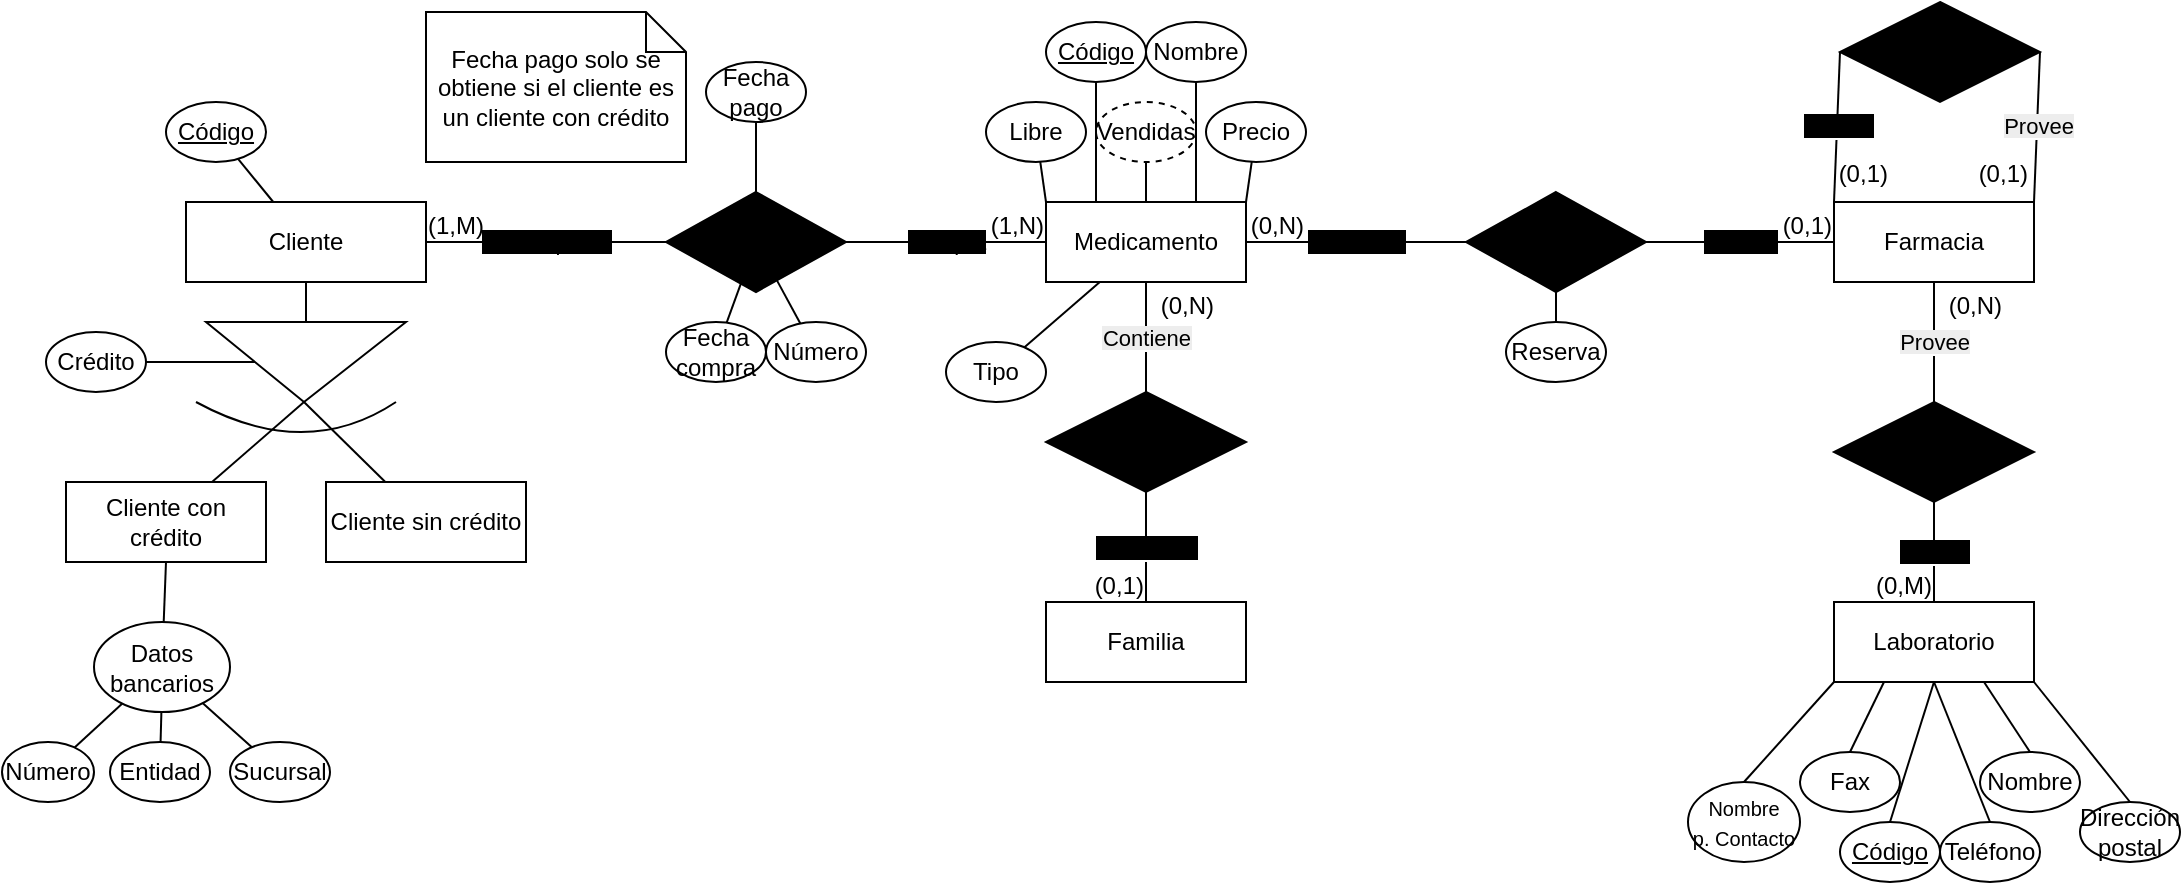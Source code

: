 <mxfile version="28.2.5">
  <diagram name="Página-1" id="wBawkuGuO-FxkIq6h5D8">
    <mxGraphModel grid="1" page="1" gridSize="10" guides="1" tooltips="1" connect="1" arrows="0" fold="1" pageScale="1" pageWidth="827" pageHeight="1169" background="light-dark(#FFFFFF,#8A8A8A)" math="0" shadow="0">
      <root>
        <mxCell id="0" />
        <mxCell id="1" parent="0" />
        <mxCell id="HZw_BrIwqZaab9IpRSEP-1" value="Medicamento" style="whiteSpace=wrap;html=1;align=center;rounded=0;" vertex="1" parent="1">
          <mxGeometry x="70" y="100" width="100" height="40" as="geometry" />
        </mxCell>
        <mxCell id="HZw_BrIwqZaab9IpRSEP-2" value="Farmacia" style="whiteSpace=wrap;html=1;align=center;rounded=0;" vertex="1" parent="1">
          <mxGeometry x="464" y="100" width="100" height="40" as="geometry" />
        </mxCell>
        <mxCell id="HZw_BrIwqZaab9IpRSEP-3" value="Nombre" style="ellipse;whiteSpace=wrap;html=1;align=center;rounded=0;" vertex="1" parent="1">
          <mxGeometry x="120" y="10" width="50" height="30" as="geometry" />
        </mxCell>
        <mxCell id="HZw_BrIwqZaab9IpRSEP-4" value="Código" style="ellipse;whiteSpace=wrap;html=1;align=center;fontStyle=4;rounded=0;" vertex="1" parent="1">
          <mxGeometry x="70" y="10" width="50" height="30" as="geometry" />
        </mxCell>
        <mxCell id="HZw_BrIwqZaab9IpRSEP-5" value="Almacena" style="shape=rhombus;perimeter=rhombusPerimeter;whiteSpace=wrap;html=1;align=center;fillColor=light-dark(#000000, #e3c800);rounded=0;" vertex="1" parent="1">
          <mxGeometry x="280" y="95" width="90" height="50" as="geometry" />
        </mxCell>
        <mxCell id="HZw_BrIwqZaab9IpRSEP-6" value="Reserva" style="ellipse;whiteSpace=wrap;html=1;align=center;rounded=0;" vertex="1" parent="1">
          <mxGeometry x="300" y="160" width="50" height="30" as="geometry" />
        </mxCell>
        <mxCell id="HZw_BrIwqZaab9IpRSEP-7" value="Vendidas" style="ellipse;whiteSpace=wrap;html=1;align=center;dashed=1;rounded=0;" vertex="1" parent="1">
          <mxGeometry x="95" y="50" width="50" height="30" as="geometry" />
        </mxCell>
        <mxCell id="HZw_BrIwqZaab9IpRSEP-8" value="Precio" style="ellipse;whiteSpace=wrap;html=1;align=center;rounded=0;" vertex="1" parent="1">
          <mxGeometry x="150" y="50" width="50" height="30" as="geometry" />
        </mxCell>
        <mxCell id="HZw_BrIwqZaab9IpRSEP-9" value="Libre" style="ellipse;whiteSpace=wrap;html=1;align=center;rounded=0;" vertex="1" parent="1">
          <mxGeometry x="40" y="50" width="50" height="30" as="geometry" />
        </mxCell>
        <mxCell id="HZw_BrIwqZaab9IpRSEP-10" value="Tipo" style="ellipse;whiteSpace=wrap;html=1;align=center;rounded=0;" vertex="1" parent="1">
          <mxGeometry x="20" y="170" width="50" height="30" as="geometry" />
        </mxCell>
        <mxCell id="HZw_BrIwqZaab9IpRSEP-11" value="Laboratorio" style="whiteSpace=wrap;html=1;align=center;rounded=0;" vertex="1" parent="1">
          <mxGeometry x="464" y="300" width="100" height="40" as="geometry" />
        </mxCell>
        <mxCell id="HZw_BrIwqZaab9IpRSEP-12" value="Código" style="ellipse;whiteSpace=wrap;html=1;align=center;fontStyle=4;rounded=0;" vertex="1" parent="1">
          <mxGeometry x="467" y="410" width="50" height="30" as="geometry" />
        </mxCell>
        <mxCell id="HZw_BrIwqZaab9IpRSEP-13" value="Nombre" style="ellipse;whiteSpace=wrap;html=1;align=center;rounded=0;" vertex="1" parent="1">
          <mxGeometry x="537" y="375" width="50" height="30" as="geometry" />
        </mxCell>
        <mxCell id="HZw_BrIwqZaab9IpRSEP-14" value="Teléfono" style="ellipse;whiteSpace=wrap;html=1;align=center;rounded=0;" vertex="1" parent="1">
          <mxGeometry x="517" y="410" width="50" height="30" as="geometry" />
        </mxCell>
        <mxCell id="HZw_BrIwqZaab9IpRSEP-15" value="Dirección postal" style="ellipse;whiteSpace=wrap;html=1;align=center;rounded=0;" vertex="1" parent="1">
          <mxGeometry x="587" y="400" width="50" height="30" as="geometry" />
        </mxCell>
        <mxCell id="HZw_BrIwqZaab9IpRSEP-16" value="Fax" style="ellipse;whiteSpace=wrap;html=1;align=center;rounded=0;" vertex="1" parent="1">
          <mxGeometry x="447" y="375" width="50" height="30" as="geometry" />
        </mxCell>
        <mxCell id="HZw_BrIwqZaab9IpRSEP-18" value="&lt;font style=&quot;font-size: 10px;&quot;&gt;Nombre&lt;/font&gt;&lt;div&gt;&lt;font style=&quot;font-size: 10px;&quot;&gt;p. Contacto&lt;/font&gt;&lt;/div&gt;" style="ellipse;whiteSpace=wrap;html=1;align=center;rounded=0;" vertex="1" parent="1">
          <mxGeometry x="391" y="390" width="56" height="40" as="geometry" />
        </mxCell>
        <mxCell id="HZw_BrIwqZaab9IpRSEP-29" value="" style="endArrow=none;html=1;curved=1;" edge="1" parent="1" source="HZw_BrIwqZaab9IpRSEP-1" target="HZw_BrIwqZaab9IpRSEP-10">
          <mxGeometry width="50" height="50" relative="1" as="geometry">
            <mxPoint x="94.5" y="200" as="sourcePoint" />
            <mxPoint x="320" y="135" as="targetPoint" />
          </mxGeometry>
        </mxCell>
        <mxCell id="HZw_BrIwqZaab9IpRSEP-39" value="&lt;span style=&quot;background-color: rgb(0, 0, 0);&quot;&gt;&lt;font style=&quot;color: light-dark(rgb(0, 0, 0), rgb(0, 0, 0));&quot;&gt;Está en&lt;/font&gt;&lt;/span&gt;" style="endArrow=none;html=1;rounded=0;curved=1;exitX=1;exitY=0.5;exitDx=0;exitDy=0;entryX=0;entryY=0.5;entryDx=0;entryDy=0;" edge="1" parent="1" source="HZw_BrIwqZaab9IpRSEP-5" target="HZw_BrIwqZaab9IpRSEP-2">
          <mxGeometry relative="1" as="geometry">
            <mxPoint x="300" y="280" as="sourcePoint" />
            <mxPoint x="460" y="280" as="targetPoint" />
          </mxGeometry>
        </mxCell>
        <mxCell id="HZw_BrIwqZaab9IpRSEP-40" value="(0,1)" style="resizable=0;html=1;whiteSpace=wrap;align=right;verticalAlign=bottom;" connectable="0" vertex="1" parent="HZw_BrIwqZaab9IpRSEP-39">
          <mxGeometry x="1" relative="1" as="geometry" />
        </mxCell>
        <mxCell id="HZw_BrIwqZaab9IpRSEP-41" value="&lt;span style=&quot;background-color: rgb(0, 0, 0);&quot;&gt;&lt;font style=&quot;color: light-dark(rgb(0, 0, 0), rgb(0, 0, 0));&quot;&gt;Almacena&lt;/font&gt;&lt;/span&gt;" style="endArrow=none;html=1;rounded=0;curved=1;exitX=0;exitY=0.5;exitDx=0;exitDy=0;entryX=1;entryY=0.5;entryDx=0;entryDy=0;" edge="1" parent="1" source="HZw_BrIwqZaab9IpRSEP-5" target="HZw_BrIwqZaab9IpRSEP-1">
          <mxGeometry relative="1" as="geometry">
            <mxPoint x="310" y="130" as="sourcePoint" />
            <mxPoint x="324" y="70" as="targetPoint" />
          </mxGeometry>
        </mxCell>
        <mxCell id="HZw_BrIwqZaab9IpRSEP-42" value="(0,N)" style="resizable=0;html=1;whiteSpace=wrap;align=right;verticalAlign=bottom;" connectable="0" vertex="1" parent="HZw_BrIwqZaab9IpRSEP-41">
          <mxGeometry x="1" relative="1" as="geometry">
            <mxPoint x="30" as="offset" />
          </mxGeometry>
        </mxCell>
        <mxCell id="HZw_BrIwqZaab9IpRSEP-43" value="" style="endArrow=none;html=1;curved=1;entryX=0.5;entryY=1;entryDx=0;entryDy=0;exitX=0.5;exitY=0;exitDx=0;exitDy=0;" edge="1" parent="1" source="HZw_BrIwqZaab9IpRSEP-6" target="HZw_BrIwqZaab9IpRSEP-5">
          <mxGeometry width="50" height="50" relative="1" as="geometry">
            <mxPoint x="156" y="280" as="sourcePoint" />
            <mxPoint x="185" y="350" as="targetPoint" />
          </mxGeometry>
        </mxCell>
        <mxCell id="HZw_BrIwqZaab9IpRSEP-44" value="" style="endArrow=none;html=1;curved=1;entryX=0.75;entryY=0;entryDx=0;entryDy=0;" edge="1" parent="1" source="HZw_BrIwqZaab9IpRSEP-3" target="HZw_BrIwqZaab9IpRSEP-1">
          <mxGeometry width="50" height="50" relative="1" as="geometry">
            <mxPoint x="310" y="270" as="sourcePoint" />
            <mxPoint x="310" y="240" as="targetPoint" />
          </mxGeometry>
        </mxCell>
        <mxCell id="HZw_BrIwqZaab9IpRSEP-45" value="" style="endArrow=none;html=1;curved=1;entryX=1;entryY=0;entryDx=0;entryDy=0;" edge="1" parent="1" source="HZw_BrIwqZaab9IpRSEP-8" target="HZw_BrIwqZaab9IpRSEP-1">
          <mxGeometry width="50" height="50" relative="1" as="geometry">
            <mxPoint x="155" y="170" as="sourcePoint" />
            <mxPoint x="155" y="150" as="targetPoint" />
          </mxGeometry>
        </mxCell>
        <mxCell id="HZw_BrIwqZaab9IpRSEP-46" value="" style="endArrow=none;html=1;curved=1;" edge="1" parent="1" source="HZw_BrIwqZaab9IpRSEP-7" target="HZw_BrIwqZaab9IpRSEP-1">
          <mxGeometry width="50" height="50" relative="1" as="geometry">
            <mxPoint x="110" y="60" as="sourcePoint" />
            <mxPoint x="180" y="150" as="targetPoint" />
          </mxGeometry>
        </mxCell>
        <mxCell id="HZw_BrIwqZaab9IpRSEP-47" value="" style="endArrow=none;html=1;curved=1;entryX=0.25;entryY=0;entryDx=0;entryDy=0;" edge="1" parent="1" source="HZw_BrIwqZaab9IpRSEP-4" target="HZw_BrIwqZaab9IpRSEP-1">
          <mxGeometry width="50" height="50" relative="1" as="geometry">
            <mxPoint x="125" y="210" as="sourcePoint" />
            <mxPoint x="130" y="150" as="targetPoint" />
          </mxGeometry>
        </mxCell>
        <mxCell id="HZw_BrIwqZaab9IpRSEP-48" value="" style="endArrow=none;html=1;curved=1;entryX=0;entryY=0;entryDx=0;entryDy=0;" edge="1" parent="1" source="HZw_BrIwqZaab9IpRSEP-9" target="HZw_BrIwqZaab9IpRSEP-1">
          <mxGeometry width="50" height="50" relative="1" as="geometry">
            <mxPoint x="93" y="171" as="sourcePoint" />
            <mxPoint x="105" y="150" as="targetPoint" />
          </mxGeometry>
        </mxCell>
        <mxCell id="HZw_BrIwqZaab9IpRSEP-50" value="Obtención" style="shape=rhombus;perimeter=rhombusPerimeter;whiteSpace=wrap;html=1;align=center;fillColor=light-dark(#000000, #e3c800);rounded=0;" vertex="1" parent="1">
          <mxGeometry x="464" y="200" width="100" height="50" as="geometry" />
        </mxCell>
        <mxCell id="HZw_BrIwqZaab9IpRSEP-51" value="&lt;span style=&quot;background-color: rgb(0, 0, 0);&quot;&gt;&lt;font style=&quot;color: light-dark(rgb(0, 0, 0), rgb(0, 0, 0));&quot;&gt;Recibe&lt;/font&gt;&lt;/span&gt;" style="endArrow=none;html=1;rounded=0;curved=1;exitX=0.5;exitY=1;exitDx=0;exitDy=0;entryX=0.5;entryY=0;entryDx=0;entryDy=0;" edge="1" parent="1" source="HZw_BrIwqZaab9IpRSEP-50" target="HZw_BrIwqZaab9IpRSEP-11">
          <mxGeometry relative="1" as="geometry">
            <mxPoint x="500" y="365" as="sourcePoint" />
            <mxPoint x="664" y="205" as="targetPoint" />
            <mxPoint as="offset" />
          </mxGeometry>
        </mxCell>
        <mxCell id="HZw_BrIwqZaab9IpRSEP-52" value="(0,M)" style="resizable=0;html=1;whiteSpace=wrap;align=right;verticalAlign=bottom;" connectable="0" vertex="1" parent="HZw_BrIwqZaab9IpRSEP-51">
          <mxGeometry x="1" relative="1" as="geometry" />
        </mxCell>
        <mxCell id="HZw_BrIwqZaab9IpRSEP-53" value="&lt;font style=&quot;color: light-dark(rgb(0, 0, 0), rgb(0, 0, 0)); background-color: light-dark(rgb(237, 237, 237), rgb(255, 255, 255));&quot;&gt;Provee&lt;/font&gt;" style="endArrow=none;html=1;rounded=0;curved=1;exitX=0.5;exitY=0;exitDx=0;exitDy=0;entryX=0.5;entryY=1;entryDx=0;entryDy=0;" edge="1" parent="1" source="HZw_BrIwqZaab9IpRSEP-50" target="HZw_BrIwqZaab9IpRSEP-2">
          <mxGeometry relative="1" as="geometry">
            <mxPoint x="510" y="215" as="sourcePoint" />
            <mxPoint x="370" y="205" as="targetPoint" />
            <mxPoint as="offset" />
          </mxGeometry>
        </mxCell>
        <mxCell id="HZw_BrIwqZaab9IpRSEP-54" value="(0,N)" style="resizable=0;html=1;whiteSpace=wrap;align=right;verticalAlign=bottom;" connectable="0" vertex="1" parent="HZw_BrIwqZaab9IpRSEP-53">
          <mxGeometry x="1" relative="1" as="geometry">
            <mxPoint x="35" y="20" as="offset" />
          </mxGeometry>
        </mxCell>
        <mxCell id="HZw_BrIwqZaab9IpRSEP-56" value="" style="endArrow=none;html=1;curved=1;entryX=0.5;entryY=0;entryDx=0;entryDy=0;exitX=0;exitY=1;exitDx=0;exitDy=0;" edge="1" parent="1" source="HZw_BrIwqZaab9IpRSEP-11" target="HZw_BrIwqZaab9IpRSEP-18">
          <mxGeometry width="50" height="50" relative="1" as="geometry">
            <mxPoint x="156" y="210" as="sourcePoint" />
            <mxPoint x="185" y="280" as="targetPoint" />
          </mxGeometry>
        </mxCell>
        <mxCell id="HZw_BrIwqZaab9IpRSEP-57" value="" style="endArrow=none;html=1;curved=1;entryX=0.5;entryY=0;entryDx=0;entryDy=0;exitX=0.5;exitY=1;exitDx=0;exitDy=0;" edge="1" parent="1" source="HZw_BrIwqZaab9IpRSEP-11" target="HZw_BrIwqZaab9IpRSEP-12">
          <mxGeometry width="50" height="50" relative="1" as="geometry">
            <mxPoint x="474" y="350" as="sourcePoint" />
            <mxPoint x="458" y="450" as="targetPoint" />
          </mxGeometry>
        </mxCell>
        <mxCell id="HZw_BrIwqZaab9IpRSEP-58" value="" style="endArrow=none;html=1;curved=1;entryX=0.5;entryY=0;entryDx=0;entryDy=0;exitX=0.5;exitY=1;exitDx=0;exitDy=0;" edge="1" parent="1" source="HZw_BrIwqZaab9IpRSEP-11" target="HZw_BrIwqZaab9IpRSEP-14">
          <mxGeometry width="50" height="50" relative="1" as="geometry">
            <mxPoint x="499" y="350" as="sourcePoint" />
            <mxPoint x="519" y="455" as="targetPoint" />
          </mxGeometry>
        </mxCell>
        <mxCell id="HZw_BrIwqZaab9IpRSEP-59" value="" style="endArrow=none;html=1;curved=1;entryX=0.5;entryY=0;entryDx=0;entryDy=0;exitX=1;exitY=1;exitDx=0;exitDy=0;" edge="1" parent="1" source="HZw_BrIwqZaab9IpRSEP-11" target="HZw_BrIwqZaab9IpRSEP-15">
          <mxGeometry width="50" height="50" relative="1" as="geometry">
            <mxPoint x="524" y="350" as="sourcePoint" />
            <mxPoint x="544" y="495" as="targetPoint" />
          </mxGeometry>
        </mxCell>
        <mxCell id="HZw_BrIwqZaab9IpRSEP-60" value="" style="endArrow=none;html=1;curved=1;entryX=0.5;entryY=0;entryDx=0;entryDy=0;exitX=0.75;exitY=1;exitDx=0;exitDy=0;" edge="1" parent="1" source="HZw_BrIwqZaab9IpRSEP-11" target="HZw_BrIwqZaab9IpRSEP-13">
          <mxGeometry width="50" height="50" relative="1" as="geometry">
            <mxPoint x="574" y="350" as="sourcePoint" />
            <mxPoint x="609" y="495" as="targetPoint" />
          </mxGeometry>
        </mxCell>
        <mxCell id="HZw_BrIwqZaab9IpRSEP-61" value="" style="endArrow=none;html=1;curved=1;entryX=0.5;entryY=0;entryDx=0;entryDy=0;exitX=0.25;exitY=1;exitDx=0;exitDy=0;" edge="1" parent="1" source="HZw_BrIwqZaab9IpRSEP-11" target="HZw_BrIwqZaab9IpRSEP-16">
          <mxGeometry width="50" height="50" relative="1" as="geometry">
            <mxPoint x="549" y="350" as="sourcePoint" />
            <mxPoint x="579" y="455" as="targetPoint" />
          </mxGeometry>
        </mxCell>
        <mxCell id="HZw_BrIwqZaab9IpRSEP-63" value="Fabricación" style="shape=rhombus;perimeter=rhombusPerimeter;whiteSpace=wrap;html=1;align=center;fillColor=light-dark(#000000, #e3c800);rounded=0;" vertex="1" parent="1">
          <mxGeometry x="467" width="100" height="50" as="geometry" />
        </mxCell>
        <mxCell id="HZw_BrIwqZaab9IpRSEP-64" value="&lt;span style=&quot;background-color: rgb(0, 0, 0);&quot;&gt;&lt;font style=&quot;color: light-dark(rgb(0, 0, 0), rgb(0, 0, 0));&quot;&gt;Recibe&lt;/font&gt;&lt;/span&gt;" style="endArrow=none;html=1;rounded=0;curved=1;exitX=0;exitY=0.5;exitDx=0;exitDy=0;entryX=0;entryY=0;entryDx=0;entryDy=0;" edge="1" parent="1" source="HZw_BrIwqZaab9IpRSEP-63" target="HZw_BrIwqZaab9IpRSEP-2">
          <mxGeometry relative="1" as="geometry">
            <mxPoint x="656" y="255" as="sourcePoint" />
            <mxPoint x="670" y="190" as="targetPoint" />
            <mxPoint as="offset" />
          </mxGeometry>
        </mxCell>
        <mxCell id="HZw_BrIwqZaab9IpRSEP-65" value="(0,1)" style="resizable=0;html=1;whiteSpace=wrap;align=right;verticalAlign=bottom;" connectable="0" vertex="1" parent="HZw_BrIwqZaab9IpRSEP-64">
          <mxGeometry x="1" relative="1" as="geometry">
            <mxPoint x="28" y="-5" as="offset" />
          </mxGeometry>
        </mxCell>
        <mxCell id="HZw_BrIwqZaab9IpRSEP-66" value="&lt;font style=&quot;color: light-dark(rgb(0, 0, 0), rgb(0, 0, 0)); background-color: light-dark(rgb(237, 237, 237), rgb(255, 255, 255));&quot;&gt;Provee&lt;/font&gt;" style="endArrow=none;html=1;rounded=0;curved=1;exitX=1;exitY=0.5;exitDx=0;exitDy=0;entryX=1;entryY=0;entryDx=0;entryDy=0;" edge="1" parent="1" source="HZw_BrIwqZaab9IpRSEP-63" target="HZw_BrIwqZaab9IpRSEP-2">
          <mxGeometry relative="1" as="geometry">
            <mxPoint x="666" y="105" as="sourcePoint" />
            <mxPoint x="670" y="30" as="targetPoint" />
            <mxPoint as="offset" />
          </mxGeometry>
        </mxCell>
        <mxCell id="HZw_BrIwqZaab9IpRSEP-67" value="(0,1)" style="resizable=0;html=1;whiteSpace=wrap;align=right;verticalAlign=bottom;" connectable="0" vertex="1" parent="HZw_BrIwqZaab9IpRSEP-66">
          <mxGeometry x="1" relative="1" as="geometry">
            <mxPoint x="-2" y="-5" as="offset" />
          </mxGeometry>
        </mxCell>
        <mxCell id="JWxcVeHgscg0GQbvks92-13" value="Cliente" style="whiteSpace=wrap;html=1;align=center;rounded=0;" vertex="1" parent="1">
          <mxGeometry x="-360" y="100" width="120" height="40" as="geometry" />
        </mxCell>
        <mxCell id="JWxcVeHgscg0GQbvks92-14" value="Compra" style="shape=rhombus;perimeter=rhombusPerimeter;whiteSpace=wrap;html=1;align=center;fillColor=light-dark(#000000, #e3c800);rounded=0;" vertex="1" parent="1">
          <mxGeometry x="-120" y="95" width="90" height="50" as="geometry" />
        </mxCell>
        <mxCell id="JWxcVeHgscg0GQbvks92-15" value="&lt;span style=&quot;background-color: rgb(0, 0, 0);&quot;&gt;&lt;font style=&quot;color: light-dark(rgb(0, 0, 0), rgb(0, 0, 0));&quot;&gt;Compra&lt;/font&gt;&lt;/span&gt;" style="endArrow=none;html=1;rounded=0;curved=1;exitX=1;exitY=0.5;exitDx=0;exitDy=0;entryX=0;entryY=0.5;entryDx=0;entryDy=0;" edge="1" parent="1" source="JWxcVeHgscg0GQbvks92-14" target="HZw_BrIwqZaab9IpRSEP-1">
          <mxGeometry relative="1" as="geometry">
            <mxPoint x="-112" y="285" as="sourcePoint" />
            <mxPoint x="58" y="120" as="targetPoint" />
          </mxGeometry>
        </mxCell>
        <mxCell id="JWxcVeHgscg0GQbvks92-16" value="(1,N)" style="resizable=0;html=1;whiteSpace=wrap;align=right;verticalAlign=bottom;" connectable="0" vertex="1" parent="JWxcVeHgscg0GQbvks92-15">
          <mxGeometry x="1" relative="1" as="geometry" />
        </mxCell>
        <mxCell id="JWxcVeHgscg0GQbvks92-17" value="&lt;span style=&quot;background-color: rgb(0, 0, 0);&quot;&gt;&lt;font style=&quot;color: light-dark(rgb(0, 0, 0), rgb(0, 0, 0));&quot;&gt;Es comprado&lt;/font&gt;&lt;/span&gt;" style="endArrow=none;html=1;rounded=0;curved=1;exitX=0;exitY=0.5;exitDx=0;exitDy=0;entryX=1;entryY=0.5;entryDx=0;entryDy=0;" edge="1" parent="1" source="JWxcVeHgscg0GQbvks92-14" target="JWxcVeHgscg0GQbvks92-13">
          <mxGeometry relative="1" as="geometry">
            <mxPoint x="-102" y="135" as="sourcePoint" />
            <mxPoint x="-248" y="120" as="targetPoint" />
          </mxGeometry>
        </mxCell>
        <mxCell id="JWxcVeHgscg0GQbvks92-18" value="(1,M)" style="resizable=0;html=1;whiteSpace=wrap;align=right;verticalAlign=bottom;" connectable="0" vertex="1" parent="JWxcVeHgscg0GQbvks92-17">
          <mxGeometry x="1" relative="1" as="geometry">
            <mxPoint x="30" as="offset" />
          </mxGeometry>
        </mxCell>
        <mxCell id="JWxcVeHgscg0GQbvks92-19" value="" style="endArrow=none;html=1;curved=1;" edge="1" parent="1" source="JWxcVeHgscg0GQbvks92-20" target="JWxcVeHgscg0GQbvks92-14">
          <mxGeometry width="50" height="50" relative="1" as="geometry">
            <mxPoint x="-64" y="161" as="sourcePoint" />
            <mxPoint x="-227" y="355" as="targetPoint" />
          </mxGeometry>
        </mxCell>
        <mxCell id="JWxcVeHgscg0GQbvks92-20" value="Número" style="ellipse;whiteSpace=wrap;html=1;align=center;rounded=0;" vertex="1" parent="1">
          <mxGeometry x="-70" y="160" width="50" height="30" as="geometry" />
        </mxCell>
        <mxCell id="JWxcVeHgscg0GQbvks92-21" value="Fecha compra" style="ellipse;whiteSpace=wrap;html=1;align=center;rounded=0;" vertex="1" parent="1">
          <mxGeometry x="-120" y="160" width="50" height="30" as="geometry" />
        </mxCell>
        <mxCell id="JWxcVeHgscg0GQbvks92-23" value="" style="endArrow=none;html=1;curved=1;" edge="1" parent="1" source="JWxcVeHgscg0GQbvks92-14" target="JWxcVeHgscg0GQbvks92-21">
          <mxGeometry width="50" height="50" relative="1" as="geometry">
            <mxPoint x="-65" y="170" as="sourcePoint" />
            <mxPoint x="-65" y="155" as="targetPoint" />
          </mxGeometry>
        </mxCell>
        <mxCell id="JWxcVeHgscg0GQbvks92-26" value="Código" style="ellipse;whiteSpace=wrap;html=1;align=center;fontStyle=4;rounded=0;" vertex="1" parent="1">
          <mxGeometry x="-370" y="50" width="50" height="30" as="geometry" />
        </mxCell>
        <mxCell id="JWxcVeHgscg0GQbvks92-27" value="" style="endArrow=none;html=1;curved=1;" edge="1" parent="1" source="JWxcVeHgscg0GQbvks92-13" target="JWxcVeHgscg0GQbvks92-26">
          <mxGeometry width="50" height="50" relative="1" as="geometry">
            <mxPoint x="-43" y="171" as="sourcePoint" />
            <mxPoint x="-55" y="149" as="targetPoint" />
          </mxGeometry>
        </mxCell>
        <mxCell id="JWxcVeHgscg0GQbvks92-28" value="Crédito" style="ellipse;whiteSpace=wrap;html=1;align=center;rounded=0;" vertex="1" parent="1">
          <mxGeometry x="-430" y="165" width="50" height="30" as="geometry" />
        </mxCell>
        <mxCell id="JWxcVeHgscg0GQbvks92-29" value="" style="verticalLabelPosition=bottom;verticalAlign=top;html=1;shape=mxgraph.basic.acute_triangle;dx=0.51;rotation=-180;" vertex="1" parent="1">
          <mxGeometry x="-350" y="160" width="100" height="40" as="geometry" />
        </mxCell>
        <mxCell id="JWxcVeHgscg0GQbvks92-30" value="" style="endArrow=none;html=1;curved=1;" edge="1" parent="1">
          <mxGeometry width="50" height="50" relative="1" as="geometry">
            <mxPoint x="-355" y="200" as="sourcePoint" />
            <mxPoint x="-255" y="200" as="targetPoint" />
            <Array as="points">
              <mxPoint x="-300" y="230" />
            </Array>
          </mxGeometry>
        </mxCell>
        <mxCell id="JWxcVeHgscg0GQbvks92-31" value="" style="endArrow=none;html=1;curved=1;entryX=1;entryY=0.5;entryDx=0;entryDy=0;exitX=0;exitY=0;exitDx=75.5;exitDy=20;exitPerimeter=0;" edge="1" parent="1" source="JWxcVeHgscg0GQbvks92-29" target="JWxcVeHgscg0GQbvks92-28">
          <mxGeometry width="50" height="50" relative="1" as="geometry">
            <mxPoint x="-150" y="165" as="sourcePoint" />
            <mxPoint x="-100" y="115" as="targetPoint" />
          </mxGeometry>
        </mxCell>
        <mxCell id="JWxcVeHgscg0GQbvks92-32" value="Cliente sin crédito" style="whiteSpace=wrap;html=1;align=center;rounded=0;" vertex="1" parent="1">
          <mxGeometry x="-290" y="240" width="100" height="40" as="geometry" />
        </mxCell>
        <mxCell id="JWxcVeHgscg0GQbvks92-34" value="Cliente con crédito" style="whiteSpace=wrap;html=1;align=center;rounded=0;" vertex="1" parent="1">
          <mxGeometry x="-420" y="240" width="100" height="40" as="geometry" />
        </mxCell>
        <mxCell id="JWxcVeHgscg0GQbvks92-35" value="" style="endArrow=none;html=1;curved=1;exitX=0;exitY=0;exitDx=51;exitDy=0;exitPerimeter=0;" edge="1" parent="1" source="JWxcVeHgscg0GQbvks92-29" target="JWxcVeHgscg0GQbvks92-32">
          <mxGeometry width="50" height="50" relative="1" as="geometry">
            <mxPoint x="-290" y="200" as="sourcePoint" />
            <mxPoint x="-220" y="190" as="targetPoint" />
          </mxGeometry>
        </mxCell>
        <mxCell id="JWxcVeHgscg0GQbvks92-37" value="" style="endArrow=none;html=1;curved=1;exitX=0;exitY=0;exitDx=51;exitDy=0;exitPerimeter=0;" edge="1" parent="1" source="JWxcVeHgscg0GQbvks92-29" target="JWxcVeHgscg0GQbvks92-34">
          <mxGeometry width="50" height="50" relative="1" as="geometry">
            <mxPoint x="-265" y="190" as="sourcePoint" />
            <mxPoint x="-235" y="260" as="targetPoint" />
          </mxGeometry>
        </mxCell>
        <mxCell id="JWxcVeHgscg0GQbvks92-39" value="" style="endArrow=none;html=1;curved=1;" edge="1" parent="1" source="JWxcVeHgscg0GQbvks92-13" target="JWxcVeHgscg0GQbvks92-29">
          <mxGeometry width="50" height="50" relative="1" as="geometry">
            <mxPoint x="-264" y="190" as="sourcePoint" />
            <mxPoint x="-235" y="260" as="targetPoint" />
          </mxGeometry>
        </mxCell>
        <mxCell id="JWxcVeHgscg0GQbvks92-40" value="Datos bancarios" style="ellipse;whiteSpace=wrap;html=1;align=center;rounded=0;" vertex="1" parent="1">
          <mxGeometry x="-406" y="310" width="68" height="45" as="geometry" />
        </mxCell>
        <mxCell id="JWxcVeHgscg0GQbvks92-41" value="Número" style="ellipse;whiteSpace=wrap;html=1;align=center;rounded=0;" vertex="1" parent="1">
          <mxGeometry x="-452" y="370" width="46" height="30" as="geometry" />
        </mxCell>
        <mxCell id="JWxcVeHgscg0GQbvks92-42" value="Entidad" style="ellipse;whiteSpace=wrap;html=1;align=center;rounded=0;" vertex="1" parent="1">
          <mxGeometry x="-398" y="370" width="50" height="30" as="geometry" />
        </mxCell>
        <mxCell id="JWxcVeHgscg0GQbvks92-43" value="Sucursal" style="ellipse;whiteSpace=wrap;html=1;align=center;rounded=0;" vertex="1" parent="1">
          <mxGeometry x="-338" y="370" width="50" height="30" as="geometry" />
        </mxCell>
        <mxCell id="JWxcVeHgscg0GQbvks92-44" value="" style="endArrow=none;html=1;curved=1;" edge="1" parent="1" source="JWxcVeHgscg0GQbvks92-43" target="JWxcVeHgscg0GQbvks92-40">
          <mxGeometry width="50" height="50" relative="1" as="geometry">
            <mxPoint x="-259" y="205" as="sourcePoint" />
            <mxPoint x="-305" y="245" as="targetPoint" />
          </mxGeometry>
        </mxCell>
        <mxCell id="JWxcVeHgscg0GQbvks92-45" value="" style="endArrow=none;html=1;curved=1;" edge="1" parent="1" source="JWxcVeHgscg0GQbvks92-40" target="JWxcVeHgscg0GQbvks92-42">
          <mxGeometry width="50" height="50" relative="1" as="geometry">
            <mxPoint x="-317" y="383" as="sourcePoint" />
            <mxPoint x="-342" y="360" as="targetPoint" />
          </mxGeometry>
        </mxCell>
        <mxCell id="JWxcVeHgscg0GQbvks92-46" value="" style="endArrow=none;html=1;curved=1;" edge="1" parent="1" source="JWxcVeHgscg0GQbvks92-41" target="JWxcVeHgscg0GQbvks92-40">
          <mxGeometry width="50" height="50" relative="1" as="geometry">
            <mxPoint x="-362" y="365" as="sourcePoint" />
            <mxPoint x="-363" y="380" as="targetPoint" />
          </mxGeometry>
        </mxCell>
        <mxCell id="JWxcVeHgscg0GQbvks92-47" value="" style="endArrow=none;html=1;curved=1;exitX=0.5;exitY=1;exitDx=0;exitDy=0;" edge="1" parent="1" source="JWxcVeHgscg0GQbvks92-34" target="JWxcVeHgscg0GQbvks92-40">
          <mxGeometry width="50" height="50" relative="1" as="geometry">
            <mxPoint x="-438" y="388" as="sourcePoint" />
            <mxPoint x="-414" y="366" as="targetPoint" />
          </mxGeometry>
        </mxCell>
        <mxCell id="JWxcVeHgscg0GQbvks92-48" value="Fecha pago" style="ellipse;whiteSpace=wrap;html=1;align=center;rounded=0;" vertex="1" parent="1">
          <mxGeometry x="-100" y="30" width="50" height="30" as="geometry" />
        </mxCell>
        <mxCell id="JWxcVeHgscg0GQbvks92-49" value="" style="endArrow=none;html=1;curved=1;" edge="1" parent="1" source="JWxcVeHgscg0GQbvks92-14" target="JWxcVeHgscg0GQbvks92-48">
          <mxGeometry width="50" height="50" relative="1" as="geometry">
            <mxPoint x="-73" y="151" as="sourcePoint" />
            <mxPoint x="-80" y="170" as="targetPoint" />
          </mxGeometry>
        </mxCell>
        <mxCell id="JWxcVeHgscg0GQbvks92-50" value="Fecha pago solo se obtiene si el cliente es un cliente con crédito" style="shape=note;size=20;whiteSpace=wrap;html=1;" vertex="1" parent="1">
          <mxGeometry x="-240" y="5" width="130" height="75" as="geometry" />
        </mxCell>
        <mxCell id="JWxcVeHgscg0GQbvks92-54" value="Familia" style="whiteSpace=wrap;html=1;align=center;rounded=0;" vertex="1" parent="1">
          <mxGeometry x="70" y="300" width="100" height="40" as="geometry" />
        </mxCell>
        <mxCell id="JWxcVeHgscg0GQbvks92-62" value="Pertenece" style="shape=rhombus;perimeter=rhombusPerimeter;whiteSpace=wrap;html=1;align=center;fillColor=light-dark(#000000, #e3c800);rounded=0;" vertex="1" parent="1">
          <mxGeometry x="70" y="195" width="100" height="50" as="geometry" />
        </mxCell>
        <mxCell id="JWxcVeHgscg0GQbvks92-63" value="&lt;span style=&quot;background-color: rgb(0, 0, 0);&quot;&gt;&lt;font style=&quot;color: light-dark(rgb(0, 0, 0), rgb(0, 0, 0));&quot;&gt;Pertenece&lt;/font&gt;&lt;/span&gt;" style="endArrow=none;html=1;rounded=0;curved=1;exitX=0.5;exitY=1;exitDx=0;exitDy=0;entryX=0.5;entryY=0;entryDx=0;entryDy=0;" edge="1" parent="1" source="JWxcVeHgscg0GQbvks92-62" target="JWxcVeHgscg0GQbvks92-54">
          <mxGeometry relative="1" as="geometry">
            <mxPoint x="106" y="385" as="sourcePoint" />
            <mxPoint x="120" y="320" as="targetPoint" />
            <mxPoint as="offset" />
          </mxGeometry>
        </mxCell>
        <mxCell id="JWxcVeHgscg0GQbvks92-64" value="(0,1)" style="resizable=0;html=1;whiteSpace=wrap;align=right;verticalAlign=bottom;" connectable="0" vertex="1" parent="JWxcVeHgscg0GQbvks92-63">
          <mxGeometry x="1" relative="1" as="geometry" />
        </mxCell>
        <mxCell id="JWxcVeHgscg0GQbvks92-65" value="&lt;font style=&quot;color: light-dark(rgb(0, 0, 0), rgb(0, 0, 0)); background-color: light-dark(rgb(237, 237, 237), rgb(255, 255, 255));&quot;&gt;Contiene&lt;/font&gt;" style="endArrow=none;html=1;rounded=0;curved=1;exitX=0.5;exitY=0;exitDx=0;exitDy=0;entryX=0.5;entryY=1;entryDx=0;entryDy=0;" edge="1" parent="1" source="JWxcVeHgscg0GQbvks92-62" target="HZw_BrIwqZaab9IpRSEP-1">
          <mxGeometry relative="1" as="geometry">
            <mxPoint x="116" y="235" as="sourcePoint" />
            <mxPoint x="120" y="160" as="targetPoint" />
            <mxPoint as="offset" />
          </mxGeometry>
        </mxCell>
        <mxCell id="JWxcVeHgscg0GQbvks92-66" value="(0,N)" style="resizable=0;html=1;whiteSpace=wrap;align=right;verticalAlign=bottom;" connectable="0" vertex="1" parent="JWxcVeHgscg0GQbvks92-65">
          <mxGeometry x="1" relative="1" as="geometry">
            <mxPoint x="35" y="20" as="offset" />
          </mxGeometry>
        </mxCell>
      </root>
    </mxGraphModel>
  </diagram>
</mxfile>
